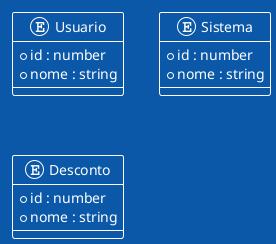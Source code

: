 @startuml classes

!theme amiga

entity Usuario {
    + id : number
    + nome : string
}

entity Sistema {
    + id : number
    + nome : string
}

entity Desconto {
    + id : number
    + nome : string
}

@enduml